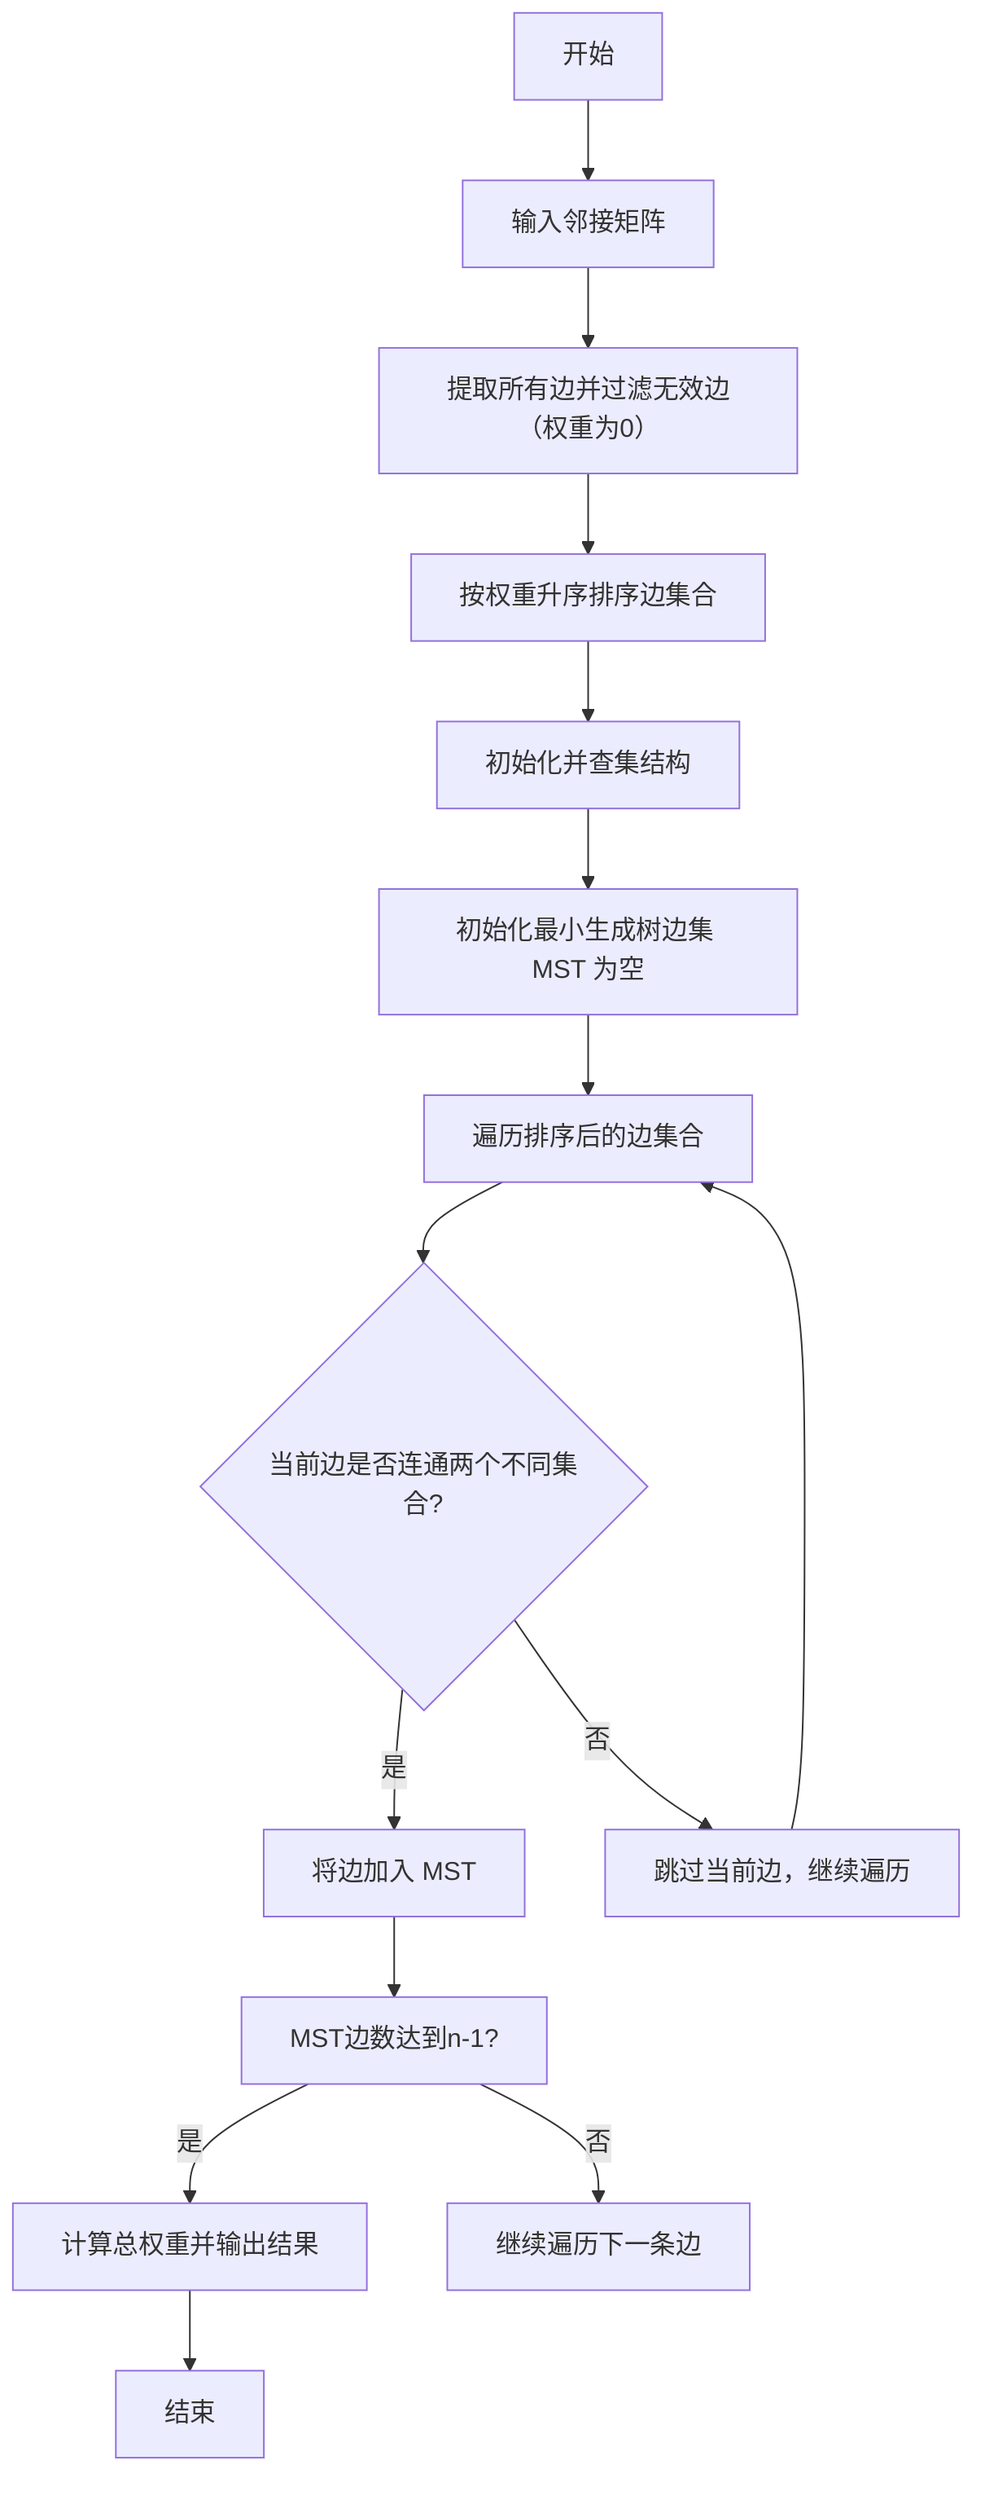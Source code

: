 graph TD
A[开始] --> B[输入邻接矩阵]
B --> C[提取所有边并过滤无效边（权重为0）]
C --> D[按权重升序排序边集合]
D --> E[初始化并查集结构]
E --> F[初始化最小生成树边集 MST 为空]
F --> G[遍历排序后的边集合]
G --> H{当前边是否连通两个不同集合?}
H -- 是 --> I[将边加入 MST]
I --> J[MST边数达到n-1?]
J -- 是 --> K[计算总权重并输出结果]
J -- 否 --> L[继续遍历下一条边]
H -- 否 --> M[跳过当前边，继续遍历]
K --> N[结束]
M --> G